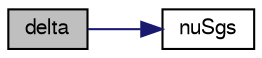 digraph "delta"
{
  bgcolor="transparent";
  edge [fontname="FreeSans",fontsize="10",labelfontname="FreeSans",labelfontsize="10"];
  node [fontname="FreeSans",fontsize="10",shape=record];
  rankdir="LR";
  Node706 [label="delta",height=0.2,width=0.4,color="black", fillcolor="grey75", style="filled", fontcolor="black"];
  Node706 -> Node707 [color="midnightblue",fontsize="10",style="solid",fontname="FreeSans"];
  Node707 [label="nuSgs",height=0.2,width=0.4,color="black",URL="$a30874.html#ad1497d8c584bf9b4e6645e4fea04286d",tooltip="Return the SGS viscosity. "];
}
